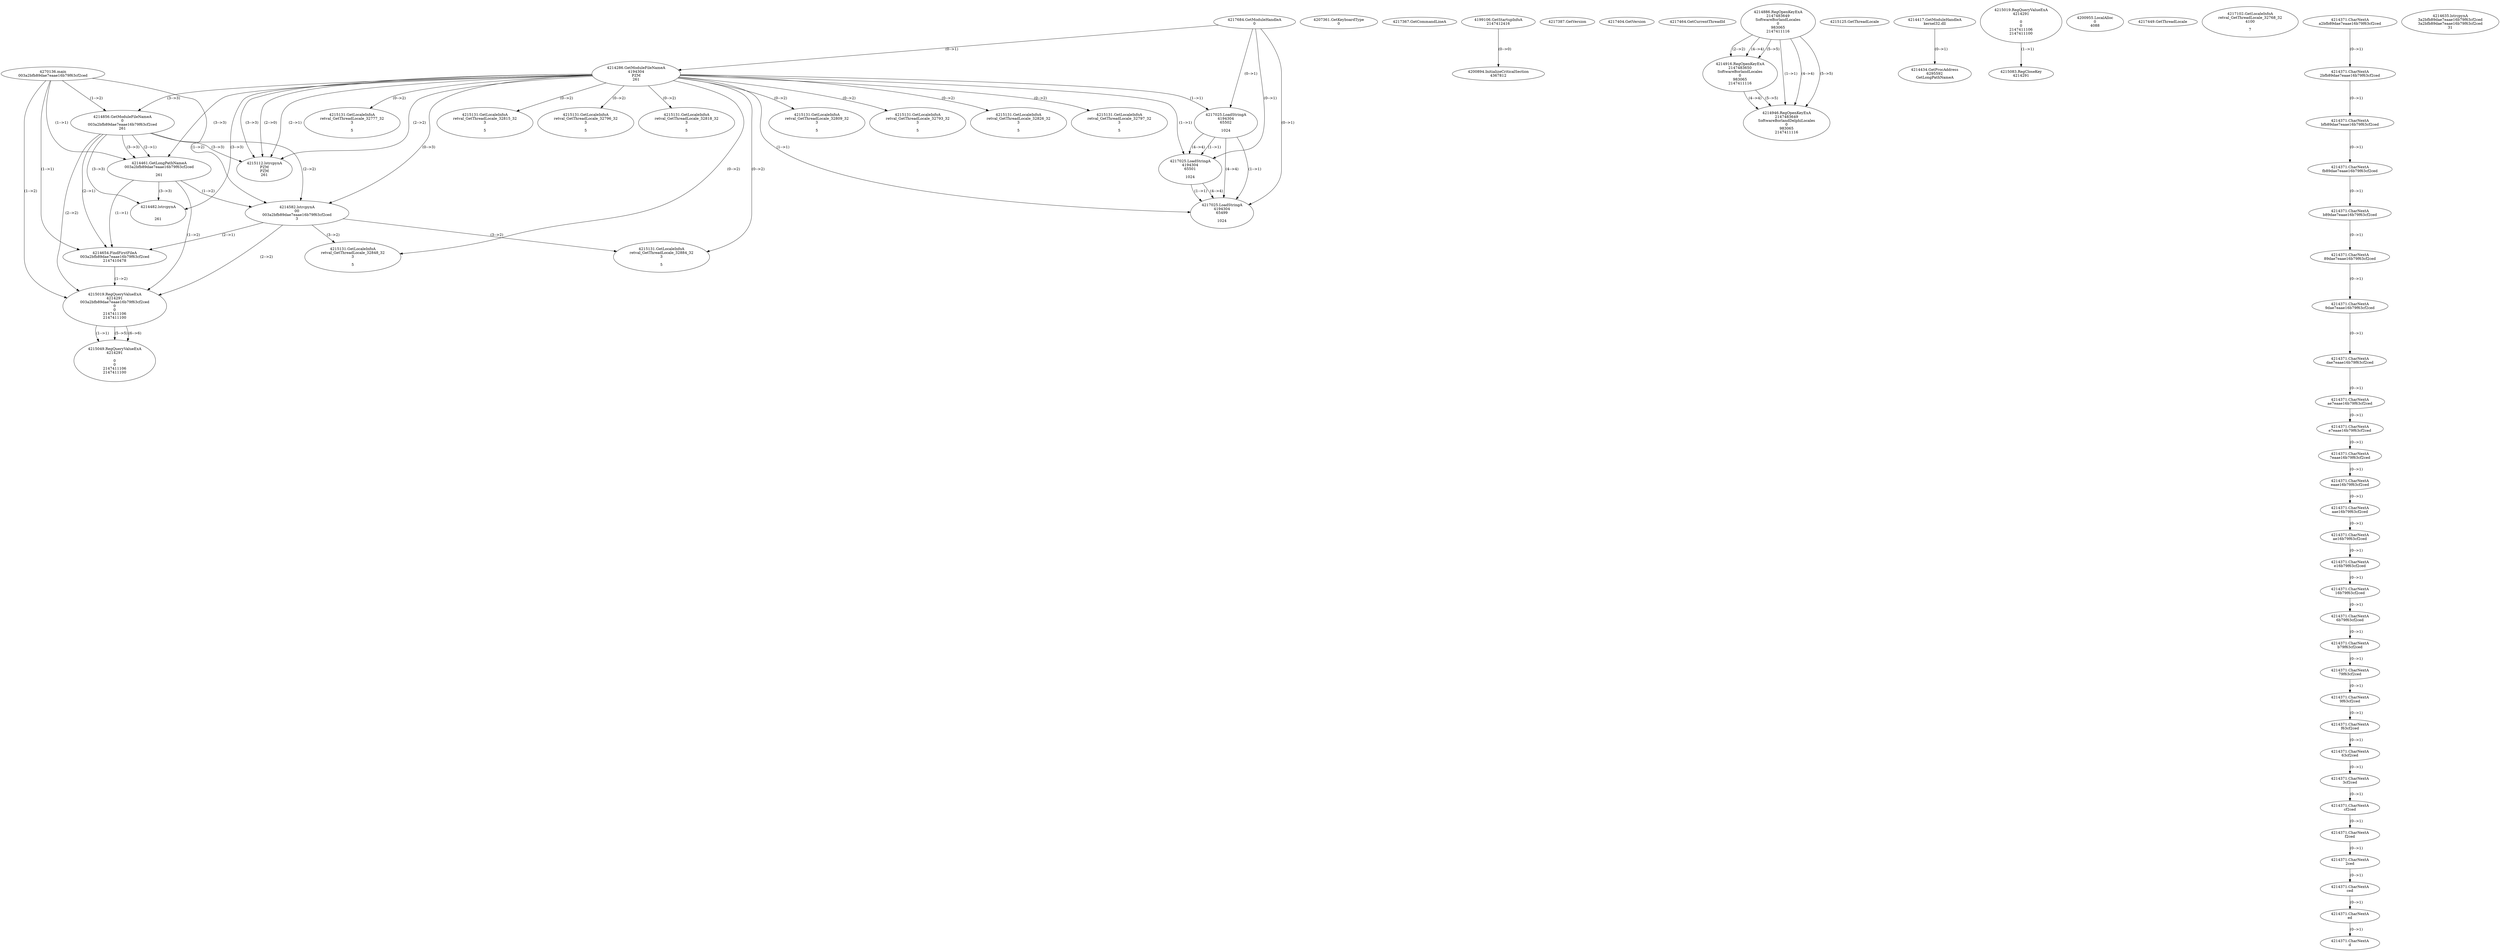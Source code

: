 // Global SCDG with merge call
digraph {
	0 [label="4270136.main
003a2bfb89dae7eaae16b79f63cf2ced"]
	1 [label="4217684.GetModuleHandleA
0"]
	2 [label="4207361.GetKeyboardType
0"]
	3 [label="4217367.GetCommandLineA
"]
	4 [label="4199106.GetStartupInfoA
2147412416"]
	5 [label="4217387.GetVersion
"]
	6 [label="4217404.GetVersion
"]
	7 [label="4217464.GetCurrentThreadId
"]
	8 [label="4214286.GetModuleFileNameA
4194304
PZM
261"]
	1 -> 8 [label="(0-->1)"]
	9 [label="4214856.GetModuleFileNameA
0
003a2bfb89dae7eaae16b79f63cf2ced
261"]
	0 -> 9 [label="(1-->2)"]
	8 -> 9 [label="(3-->3)"]
	10 [label="4214886.RegOpenKeyExA
2147483649
Software\Borland\Locales
0
983065
2147411116"]
	11 [label="4214916.RegOpenKeyExA
2147483650
Software\Borland\Locales
0
983065
2147411116"]
	10 -> 11 [label="(2-->2)"]
	10 -> 11 [label="(4-->4)"]
	10 -> 11 [label="(5-->5)"]
	12 [label="4214946.RegOpenKeyExA
2147483649
Software\Borland\Delphi\Locales
0
983065
2147411116"]
	10 -> 12 [label="(1-->1)"]
	10 -> 12 [label="(4-->4)"]
	11 -> 12 [label="(4-->4)"]
	10 -> 12 [label="(5-->5)"]
	11 -> 12 [label="(5-->5)"]
	13 [label="4215112.lstrcpynA
PZM
PZM
261"]
	8 -> 13 [label="(2-->1)"]
	8 -> 13 [label="(2-->2)"]
	8 -> 13 [label="(3-->3)"]
	9 -> 13 [label="(3-->3)"]
	8 -> 13 [label="(2-->0)"]
	14 [label="4215125.GetThreadLocale
"]
	15 [label="4215131.GetLocaleInfoA
retval_GetThreadLocale_32777_32
3

5"]
	8 -> 15 [label="(0-->2)"]
	16 [label="4217025.LoadStringA
4194304
65502

1024"]
	1 -> 16 [label="(0-->1)"]
	8 -> 16 [label="(1-->1)"]
	17 [label="4217025.LoadStringA
4194304
65501

1024"]
	1 -> 17 [label="(0-->1)"]
	8 -> 17 [label="(1-->1)"]
	16 -> 17 [label="(1-->1)"]
	16 -> 17 [label="(4-->4)"]
	18 [label="4214417.GetModuleHandleA
kernel32.dll"]
	19 [label="4214434.GetProcAddress
6295592
GetLongPathNameA"]
	18 -> 19 [label="(0-->1)"]
	20 [label="4214461.GetLongPathNameA
003a2bfb89dae7eaae16b79f63cf2ced

261"]
	0 -> 20 [label="(1-->1)"]
	9 -> 20 [label="(2-->1)"]
	8 -> 20 [label="(3-->3)"]
	9 -> 20 [label="(3-->3)"]
	21 [label="4214482.lstrcpynA


261"]
	8 -> 21 [label="(3-->3)"]
	9 -> 21 [label="(3-->3)"]
	20 -> 21 [label="(3-->3)"]
	22 [label="4215019.RegQueryValueExA
4214291

0
0
2147411106
2147411100"]
	23 [label="4215083.RegCloseKey
4214291"]
	22 -> 23 [label="(1-->1)"]
	24 [label="4215131.GetLocaleInfoA
retval_GetThreadLocale_32815_32
3

5"]
	8 -> 24 [label="(0-->2)"]
	25 [label="4200894.InitializeCriticalSection
4367812"]
	4 -> 25 [label="(0-->0)"]
	26 [label="4200955.LocalAlloc
0
4088"]
	27 [label="4215131.GetLocaleInfoA
retval_GetThreadLocale_32796_32
3

5"]
	8 -> 27 [label="(0-->2)"]
	28 [label="4217449.GetThreadLocale
"]
	29 [label="4217102.GetLocaleInfoA
retval_GetThreadLocale_32768_32
4100

7"]
	30 [label="4214582.lstrcpynA
00
003a2bfb89dae7eaae16b79f63cf2ced
3"]
	0 -> 30 [label="(1-->2)"]
	9 -> 30 [label="(2-->2)"]
	20 -> 30 [label="(1-->2)"]
	8 -> 30 [label="(0-->3)"]
	31 [label="4214371.CharNextA
a2bfb89dae7eaae16b79f63cf2ced"]
	32 [label="4214371.CharNextA
2bfb89dae7eaae16b79f63cf2ced"]
	31 -> 32 [label="(0-->1)"]
	33 [label="4214371.CharNextA
bfb89dae7eaae16b79f63cf2ced"]
	32 -> 33 [label="(0-->1)"]
	34 [label="4214371.CharNextA
fb89dae7eaae16b79f63cf2ced"]
	33 -> 34 [label="(0-->1)"]
	35 [label="4214371.CharNextA
b89dae7eaae16b79f63cf2ced"]
	34 -> 35 [label="(0-->1)"]
	36 [label="4214371.CharNextA
89dae7eaae16b79f63cf2ced"]
	35 -> 36 [label="(0-->1)"]
	37 [label="4214371.CharNextA
9dae7eaae16b79f63cf2ced"]
	36 -> 37 [label="(0-->1)"]
	38 [label="4214371.CharNextA
dae7eaae16b79f63cf2ced"]
	37 -> 38 [label="(0-->1)"]
	39 [label="4214371.CharNextA
ae7eaae16b79f63cf2ced"]
	38 -> 39 [label="(0-->1)"]
	40 [label="4214371.CharNextA
e7eaae16b79f63cf2ced"]
	39 -> 40 [label="(0-->1)"]
	41 [label="4214371.CharNextA
7eaae16b79f63cf2ced"]
	40 -> 41 [label="(0-->1)"]
	42 [label="4214371.CharNextA
eaae16b79f63cf2ced"]
	41 -> 42 [label="(0-->1)"]
	43 [label="4214371.CharNextA
aae16b79f63cf2ced"]
	42 -> 43 [label="(0-->1)"]
	44 [label="4214371.CharNextA
ae16b79f63cf2ced"]
	43 -> 44 [label="(0-->1)"]
	45 [label="4214371.CharNextA
e16b79f63cf2ced"]
	44 -> 45 [label="(0-->1)"]
	46 [label="4214371.CharNextA
16b79f63cf2ced"]
	45 -> 46 [label="(0-->1)"]
	47 [label="4214371.CharNextA
6b79f63cf2ced"]
	46 -> 47 [label="(0-->1)"]
	48 [label="4214371.CharNextA
b79f63cf2ced"]
	47 -> 48 [label="(0-->1)"]
	49 [label="4214371.CharNextA
79f63cf2ced"]
	48 -> 49 [label="(0-->1)"]
	50 [label="4214371.CharNextA
9f63cf2ced"]
	49 -> 50 [label="(0-->1)"]
	51 [label="4214371.CharNextA
f63cf2ced"]
	50 -> 51 [label="(0-->1)"]
	52 [label="4214371.CharNextA
63cf2ced"]
	51 -> 52 [label="(0-->1)"]
	53 [label="4214371.CharNextA
3cf2ced"]
	52 -> 53 [label="(0-->1)"]
	54 [label="4214371.CharNextA
cf2ced"]
	53 -> 54 [label="(0-->1)"]
	55 [label="4214371.CharNextA
f2ced"]
	54 -> 55 [label="(0-->1)"]
	56 [label="4214371.CharNextA
2ced"]
	55 -> 56 [label="(0-->1)"]
	57 [label="4214371.CharNextA
ced"]
	56 -> 57 [label="(0-->1)"]
	58 [label="4214371.CharNextA
ed"]
	57 -> 58 [label="(0-->1)"]
	59 [label="4214371.CharNextA
d"]
	58 -> 59 [label="(0-->1)"]
	60 [label="4214635.lstrcpynA
3a2bfb89dae7eaae16b79f63cf2ced
3a2bfb89dae7eaae16b79f63cf2ced
31"]
	61 [label="4214654.FindFirstFileA
003a2bfb89dae7eaae16b79f63cf2ced
2147410478"]
	0 -> 61 [label="(1-->1)"]
	9 -> 61 [label="(2-->1)"]
	20 -> 61 [label="(1-->1)"]
	30 -> 61 [label="(2-->1)"]
	62 [label="4215019.RegQueryValueExA
4214291
003a2bfb89dae7eaae16b79f63cf2ced
0
0
2147411106
2147411100"]
	0 -> 62 [label="(1-->2)"]
	9 -> 62 [label="(2-->2)"]
	20 -> 62 [label="(1-->2)"]
	30 -> 62 [label="(2-->2)"]
	61 -> 62 [label="(1-->2)"]
	63 [label="4215049.RegQueryValueExA
4214291

0
0
2147411106
2147411100"]
	62 -> 63 [label="(1-->1)"]
	62 -> 63 [label="(5-->5)"]
	62 -> 63 [label="(6-->6)"]
	64 [label="4215131.GetLocaleInfoA
retval_GetThreadLocale_32884_32
3

5"]
	8 -> 64 [label="(0-->2)"]
	30 -> 64 [label="(3-->2)"]
	65 [label="4215131.GetLocaleInfoA
retval_GetThreadLocale_32818_32
3

5"]
	8 -> 65 [label="(0-->2)"]
	66 [label="4217025.LoadStringA
4194304
65499

1024"]
	1 -> 66 [label="(0-->1)"]
	8 -> 66 [label="(1-->1)"]
	16 -> 66 [label="(1-->1)"]
	17 -> 66 [label="(1-->1)"]
	16 -> 66 [label="(4-->4)"]
	17 -> 66 [label="(4-->4)"]
	67 [label="4215131.GetLocaleInfoA
retval_GetThreadLocale_32809_32
3

5"]
	8 -> 67 [label="(0-->2)"]
	68 [label="4215131.GetLocaleInfoA
retval_GetThreadLocale_32793_32
3

5"]
	8 -> 68 [label="(0-->2)"]
	69 [label="4215131.GetLocaleInfoA
retval_GetThreadLocale_32826_32
3

5"]
	8 -> 69 [label="(0-->2)"]
	70 [label="4215131.GetLocaleInfoA
retval_GetThreadLocale_32797_32
3

5"]
	8 -> 70 [label="(0-->2)"]
	71 [label="4215131.GetLocaleInfoA
retval_GetThreadLocale_32848_32
3

5"]
	8 -> 71 [label="(0-->2)"]
	30 -> 71 [label="(3-->2)"]
}

